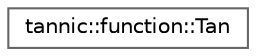 digraph "Graphical Class Hierarchy"
{
 // LATEX_PDF_SIZE
  bgcolor="transparent";
  edge [fontname=Helvetica,fontsize=10,labelfontname=Helvetica,labelfontsize=10];
  node [fontname=Helvetica,fontsize=10,shape=box,height=0.2,width=0.4];
  rankdir="LR";
  Node0 [id="Node000000",label="tannic::function::Tan",height=0.2,width=0.4,color="grey40", fillcolor="white", style="filled",URL="$d2/d15/structtannic_1_1function_1_1Tan.html",tooltip="Functor tangent Applies element-wise tangent to tensor elements (radians)"];
}
